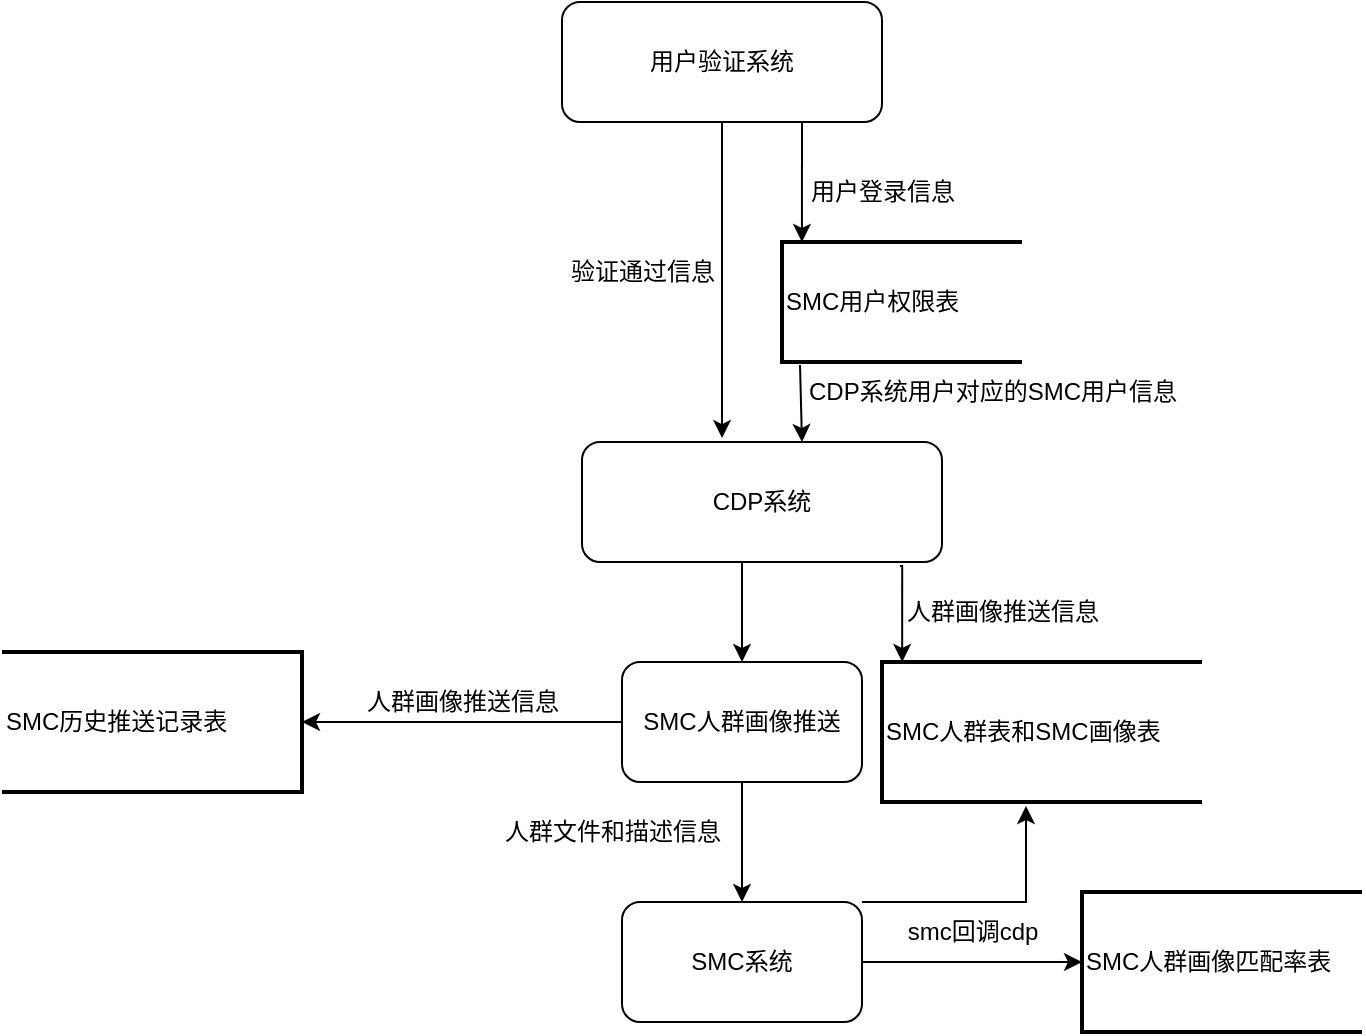 <mxfile version="20.5.1" type="github">
  <diagram id="VIIt1fW31jD5J5mNbSCx" name="第 1 页">
    <mxGraphModel dx="1378" dy="721" grid="0" gridSize="10" guides="1" tooltips="1" connect="1" arrows="1" fold="1" page="1" pageScale="1" pageWidth="1700" pageHeight="1100" math="0" shadow="0">
      <root>
        <mxCell id="0" />
        <mxCell id="1" parent="0" />
        <mxCell id="THkGi74RBncp5nxliQXX-4" style="edgeStyle=orthogonalEdgeStyle;rounded=0;orthogonalLoop=1;jettySize=auto;html=1;exitX=0.75;exitY=1;exitDx=0;exitDy=0;entryX=0.083;entryY=0;entryDx=0;entryDy=0;entryPerimeter=0;" edge="1" parent="1" source="THkGi74RBncp5nxliQXX-1" target="THkGi74RBncp5nxliQXX-2">
          <mxGeometry relative="1" as="geometry" />
        </mxCell>
        <mxCell id="THkGi74RBncp5nxliQXX-7" style="edgeStyle=orthogonalEdgeStyle;rounded=0;orthogonalLoop=1;jettySize=auto;html=1;exitX=0.5;exitY=1;exitDx=0;exitDy=0;entryX=0.389;entryY=-0.033;entryDx=0;entryDy=0;entryPerimeter=0;" edge="1" parent="1" source="THkGi74RBncp5nxliQXX-1" target="THkGi74RBncp5nxliQXX-6">
          <mxGeometry relative="1" as="geometry">
            <mxPoint x="610" y="270" as="targetPoint" />
          </mxGeometry>
        </mxCell>
        <mxCell id="THkGi74RBncp5nxliQXX-1" value="用户验证系统" style="rounded=1;whiteSpace=wrap;html=1;" vertex="1" parent="1">
          <mxGeometry x="530" y="70" width="160" height="60" as="geometry" />
        </mxCell>
        <mxCell id="THkGi74RBncp5nxliQXX-2" value="SMC用户权限表" style="strokeWidth=2;html=1;shape=mxgraph.flowchart.annotation_1;align=left;pointerEvents=1;" vertex="1" parent="1">
          <mxGeometry x="640" y="190" width="120" height="60" as="geometry" />
        </mxCell>
        <mxCell id="THkGi74RBncp5nxliQXX-5" value="用户登录信息" style="text;html=1;align=center;verticalAlign=middle;resizable=0;points=[];autosize=1;strokeColor=none;fillColor=none;" vertex="1" parent="1">
          <mxGeometry x="640" y="150" width="100" height="30" as="geometry" />
        </mxCell>
        <mxCell id="THkGi74RBncp5nxliQXX-12" style="edgeStyle=orthogonalEdgeStyle;rounded=0;orthogonalLoop=1;jettySize=auto;html=1;exitX=0.5;exitY=1;exitDx=0;exitDy=0;entryX=0.5;entryY=0;entryDx=0;entryDy=0;" edge="1" parent="1" source="THkGi74RBncp5nxliQXX-6" target="THkGi74RBncp5nxliQXX-11">
          <mxGeometry relative="1" as="geometry">
            <Array as="points">
              <mxPoint x="620" y="350" />
            </Array>
          </mxGeometry>
        </mxCell>
        <mxCell id="THkGi74RBncp5nxliQXX-14" style="edgeStyle=orthogonalEdgeStyle;rounded=0;orthogonalLoop=1;jettySize=auto;html=1;exitX=0.883;exitY=1.033;exitDx=0;exitDy=0;entryX=0.063;entryY=0;entryDx=0;entryDy=0;entryPerimeter=0;exitPerimeter=0;" edge="1" parent="1" source="THkGi74RBncp5nxliQXX-6" target="THkGi74RBncp5nxliQXX-13">
          <mxGeometry relative="1" as="geometry">
            <Array as="points">
              <mxPoint x="700" y="352" />
            </Array>
          </mxGeometry>
        </mxCell>
        <mxCell id="THkGi74RBncp5nxliQXX-6" value="CDP系统" style="rounded=1;whiteSpace=wrap;html=1;" vertex="1" parent="1">
          <mxGeometry x="540" y="290" width="180" height="60" as="geometry" />
        </mxCell>
        <mxCell id="THkGi74RBncp5nxliQXX-8" value="验证通过信息" style="text;html=1;align=center;verticalAlign=middle;resizable=0;points=[];autosize=1;strokeColor=none;fillColor=none;" vertex="1" parent="1">
          <mxGeometry x="520" y="190" width="100" height="30" as="geometry" />
        </mxCell>
        <mxCell id="THkGi74RBncp5nxliQXX-9" value="" style="endArrow=classic;html=1;rounded=0;exitX=0.075;exitY=1.025;exitDx=0;exitDy=0;exitPerimeter=0;" edge="1" parent="1" source="THkGi74RBncp5nxliQXX-2">
          <mxGeometry width="50" height="50" relative="1" as="geometry">
            <mxPoint x="680" y="290" as="sourcePoint" />
            <mxPoint x="650" y="290" as="targetPoint" />
          </mxGeometry>
        </mxCell>
        <mxCell id="THkGi74RBncp5nxliQXX-10" value="CDP系统用户对应的SMC用户信息" style="text;html=1;align=center;verticalAlign=middle;resizable=0;points=[];autosize=1;strokeColor=none;fillColor=none;" vertex="1" parent="1">
          <mxGeometry x="640" y="250" width="210" height="30" as="geometry" />
        </mxCell>
        <mxCell id="THkGi74RBncp5nxliQXX-17" style="edgeStyle=orthogonalEdgeStyle;rounded=0;orthogonalLoop=1;jettySize=auto;html=1;exitX=0.5;exitY=1;exitDx=0;exitDy=0;entryX=0.5;entryY=0;entryDx=0;entryDy=0;" edge="1" parent="1" source="THkGi74RBncp5nxliQXX-11" target="THkGi74RBncp5nxliQXX-16">
          <mxGeometry relative="1" as="geometry" />
        </mxCell>
        <mxCell id="THkGi74RBncp5nxliQXX-26" style="edgeStyle=orthogonalEdgeStyle;rounded=0;orthogonalLoop=1;jettySize=auto;html=1;exitX=0;exitY=0.5;exitDx=0;exitDy=0;entryX=0;entryY=0.5;entryDx=0;entryDy=0;entryPerimeter=0;" edge="1" parent="1" source="THkGi74RBncp5nxliQXX-11" target="THkGi74RBncp5nxliQXX-24">
          <mxGeometry relative="1" as="geometry" />
        </mxCell>
        <mxCell id="THkGi74RBncp5nxliQXX-11" value="SMC人群画像推送" style="rounded=1;whiteSpace=wrap;html=1;" vertex="1" parent="1">
          <mxGeometry x="560" y="400" width="120" height="60" as="geometry" />
        </mxCell>
        <mxCell id="THkGi74RBncp5nxliQXX-13" value="SMC人群表和SMC画像表" style="strokeWidth=2;html=1;shape=mxgraph.flowchart.annotation_1;align=left;pointerEvents=1;" vertex="1" parent="1">
          <mxGeometry x="690" y="400" width="160" height="70" as="geometry" />
        </mxCell>
        <mxCell id="THkGi74RBncp5nxliQXX-15" value="人群画像推送信息" style="text;html=1;align=center;verticalAlign=middle;resizable=0;points=[];autosize=1;strokeColor=none;fillColor=none;" vertex="1" parent="1">
          <mxGeometry x="690" y="360" width="120" height="30" as="geometry" />
        </mxCell>
        <mxCell id="THkGi74RBncp5nxliQXX-21" style="edgeStyle=orthogonalEdgeStyle;rounded=0;orthogonalLoop=1;jettySize=auto;html=1;exitX=1;exitY=0.5;exitDx=0;exitDy=0;entryX=0;entryY=0.5;entryDx=0;entryDy=0;entryPerimeter=0;" edge="1" parent="1" source="THkGi74RBncp5nxliQXX-16" target="THkGi74RBncp5nxliQXX-19">
          <mxGeometry relative="1" as="geometry" />
        </mxCell>
        <mxCell id="THkGi74RBncp5nxliQXX-23" style="edgeStyle=orthogonalEdgeStyle;rounded=0;orthogonalLoop=1;jettySize=auto;html=1;exitX=1;exitY=0;exitDx=0;exitDy=0;entryX=0.45;entryY=1.029;entryDx=0;entryDy=0;entryPerimeter=0;" edge="1" parent="1" source="THkGi74RBncp5nxliQXX-16" target="THkGi74RBncp5nxliQXX-13">
          <mxGeometry relative="1" as="geometry">
            <Array as="points">
              <mxPoint x="762" y="520" />
            </Array>
          </mxGeometry>
        </mxCell>
        <mxCell id="THkGi74RBncp5nxliQXX-16" value="SMC系统" style="rounded=1;whiteSpace=wrap;html=1;" vertex="1" parent="1">
          <mxGeometry x="560" y="520" width="120" height="60" as="geometry" />
        </mxCell>
        <mxCell id="THkGi74RBncp5nxliQXX-18" value="人群文件和描述信息" style="text;html=1;align=center;verticalAlign=middle;resizable=0;points=[];autosize=1;strokeColor=none;fillColor=none;" vertex="1" parent="1">
          <mxGeometry x="490" y="470" width="130" height="30" as="geometry" />
        </mxCell>
        <mxCell id="THkGi74RBncp5nxliQXX-19" value="SMC人群画像匹配率表" style="strokeWidth=2;html=1;shape=mxgraph.flowchart.annotation_1;align=left;pointerEvents=1;" vertex="1" parent="1">
          <mxGeometry x="790" y="515" width="140" height="70" as="geometry" />
        </mxCell>
        <mxCell id="THkGi74RBncp5nxliQXX-22" value="smc回调cdp" style="text;html=1;align=center;verticalAlign=middle;resizable=0;points=[];autosize=1;strokeColor=none;fillColor=none;" vertex="1" parent="1">
          <mxGeometry x="690" y="520" width="90" height="30" as="geometry" />
        </mxCell>
        <mxCell id="THkGi74RBncp5nxliQXX-24" value="SMC历史推送记录表" style="strokeWidth=2;html=1;shape=mxgraph.flowchart.annotation_1;align=left;pointerEvents=1;direction=west;" vertex="1" parent="1">
          <mxGeometry x="250" y="395" width="150" height="70" as="geometry" />
        </mxCell>
        <mxCell id="THkGi74RBncp5nxliQXX-27" value="人群画像推送信息" style="text;html=1;align=center;verticalAlign=middle;resizable=0;points=[];autosize=1;strokeColor=none;fillColor=none;" vertex="1" parent="1">
          <mxGeometry x="420" y="405" width="120" height="30" as="geometry" />
        </mxCell>
      </root>
    </mxGraphModel>
  </diagram>
</mxfile>
